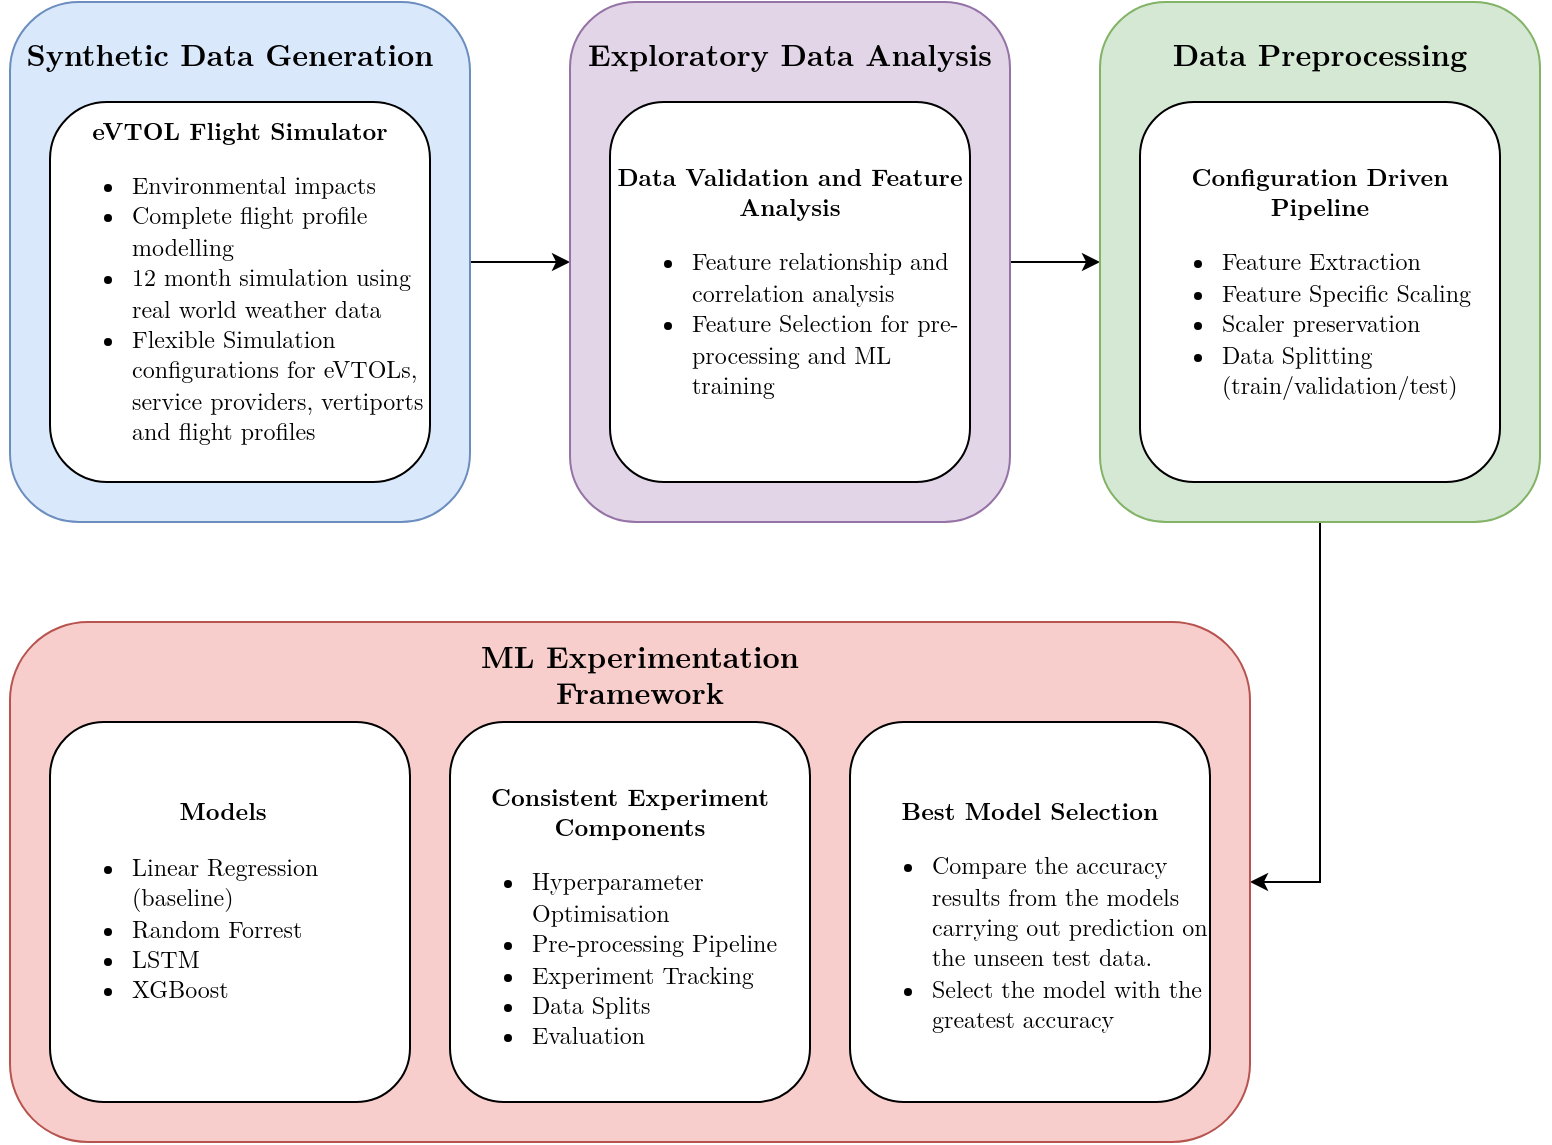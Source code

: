 <mxfile version="26.2.8">
  <diagram name="Page-1" id="vEMjjPuhtZ4TjiRQhsrf">
    <mxGraphModel dx="913" dy="428" grid="0" gridSize="10" guides="1" tooltips="1" connect="1" arrows="1" fold="1" page="0" pageScale="1" pageWidth="827" pageHeight="1169" math="0" shadow="0">
      <root>
        <mxCell id="0" />
        <mxCell id="1" parent="0" />
        <mxCell id="UzdbpfX2UmG2lxa-5q7h-55" style="edgeStyle=orthogonalEdgeStyle;rounded=0;orthogonalLoop=1;jettySize=auto;html=1;entryX=0;entryY=0.5;entryDx=0;entryDy=0;" parent="1" source="UzdbpfX2UmG2lxa-5q7h-28" target="UzdbpfX2UmG2lxa-5q7h-38" edge="1">
          <mxGeometry relative="1" as="geometry" />
        </mxCell>
        <mxCell id="UzdbpfX2UmG2lxa-5q7h-28" value="" style="rounded=1;whiteSpace=wrap;html=1;fillColor=#dae8fc;strokeColor=#6c8ebf;" parent="1" vertex="1">
          <mxGeometry x="660" y="610" width="230" height="260" as="geometry" />
        </mxCell>
        <mxCell id="UzdbpfX2UmG2lxa-5q7h-35" value="&lt;b&gt;&lt;font style=&quot;font-size: 15px;&quot;&gt;Synthetic Data Generation&lt;/font&gt;&lt;/b&gt;" style="text;html=1;align=center;verticalAlign=middle;whiteSpace=wrap;rounded=0;fontFamily=Latin Modern roman;fontSource=https%3A%2F%2Ffonts.googleapis.com%2Fcss%3Ffamily%3DLatin%2BModern%2Broman;" parent="1" vertex="1">
          <mxGeometry x="655" y="620" width="230" height="30" as="geometry" />
        </mxCell>
        <mxCell id="UzdbpfX2UmG2lxa-5q7h-37" value="&lt;div&gt;&lt;font data-font-src=&quot;https://fonts.googleapis.com/css?family=Latin+Modern+roman&quot; face=&quot;Latin Modern roman&quot;&gt;&lt;b&gt;eVTOL Flight Simulator&lt;/b&gt;&lt;/font&gt;&lt;/div&gt;&lt;div style=&quot;text-align: left;&quot;&gt;&lt;ul&gt;&lt;li&gt;&lt;font data-font-src=&quot;https://fonts.googleapis.com/css?family=Latin+Modern+roman&quot; face=&quot;Latin Modern roman&quot;&gt;Environmental impacts&lt;/font&gt;&lt;/li&gt;&lt;li&gt;&lt;font data-font-src=&quot;https://fonts.googleapis.com/css?family=Latin+Modern+roman&quot; face=&quot;Latin Modern roman&quot;&gt;Complete flight profile modelling&lt;/font&gt;&lt;/li&gt;&lt;li&gt;&lt;font data-font-src=&quot;https://fonts.googleapis.com/css?family=Latin+Modern+roman&quot; face=&quot;Latin Modern roman&quot;&gt;12 month simulation using real world weather data&lt;/font&gt;&lt;/li&gt;&lt;li&gt;&lt;font data-font-src=&quot;https://fonts.googleapis.com/css?family=Latin+Modern+roman&quot; face=&quot;Latin Modern roman&quot;&gt;Flexible Simulation configurations for eVTOLs, service providers, vertiports and flight profiles&lt;/font&gt;&lt;/li&gt;&lt;/ul&gt;&lt;/div&gt;" style="rounded=1;whiteSpace=wrap;html=1;align=center;" parent="1" vertex="1">
          <mxGeometry x="680" y="660" width="190" height="190" as="geometry" />
        </mxCell>
        <mxCell id="UzdbpfX2UmG2lxa-5q7h-56" style="edgeStyle=orthogonalEdgeStyle;rounded=0;orthogonalLoop=1;jettySize=auto;html=1;entryX=0;entryY=0.5;entryDx=0;entryDy=0;" parent="1" source="UzdbpfX2UmG2lxa-5q7h-38" target="UzdbpfX2UmG2lxa-5q7h-41" edge="1">
          <mxGeometry relative="1" as="geometry" />
        </mxCell>
        <mxCell id="UzdbpfX2UmG2lxa-5q7h-38" value="" style="rounded=1;whiteSpace=wrap;html=1;fillColor=#e1d5e7;strokeColor=#9673a6;" parent="1" vertex="1">
          <mxGeometry x="940" y="610" width="220" height="260" as="geometry" />
        </mxCell>
        <mxCell id="UzdbpfX2UmG2lxa-5q7h-39" value="&lt;b&gt;&lt;font style=&quot;font-size: 15px;&quot;&gt;Exploratory Data Analysis&lt;/font&gt;&lt;/b&gt;" style="text;html=1;align=center;verticalAlign=middle;whiteSpace=wrap;rounded=0;fontFamily=Latin Modern roman;fontSource=https%3A%2F%2Ffonts.googleapis.com%2Fcss%3Ffamily%3DLatin%2BModern%2Broman;" parent="1" vertex="1">
          <mxGeometry x="935" y="620" width="230" height="30" as="geometry" />
        </mxCell>
        <mxCell id="UzdbpfX2UmG2lxa-5q7h-40" value="&lt;div&gt;&lt;span style=&quot;background-color: transparent; color: light-dark(rgb(0, 0, 0), rgb(255, 255, 255)); text-align: left;&quot;&gt;&lt;font data-font-src=&quot;https://fonts.googleapis.com/css?family=Latin+Modern+roman&quot; face=&quot;Latin Modern roman&quot;&gt;&lt;b&gt;Data Validation and Feature Analysis&lt;/b&gt;&lt;/font&gt;&lt;/span&gt;&lt;/div&gt;&lt;div style=&quot;text-align: left;&quot;&gt;&lt;ul&gt;&lt;li&gt;&lt;font data-font-src=&quot;https://fonts.googleapis.com/css?family=Latin+Modern+roman&quot; face=&quot;Latin Modern roman&quot;&gt;Feature relationship and correlation analysis&lt;/font&gt;&lt;/li&gt;&lt;li&gt;&lt;font data-font-src=&quot;https://fonts.googleapis.com/css?family=Latin+Modern+roman&quot; face=&quot;Latin Modern roman&quot;&gt;Feature Selection for pre-processing and ML training&lt;/font&gt;&lt;/li&gt;&lt;/ul&gt;&lt;/div&gt;" style="rounded=1;whiteSpace=wrap;html=1;align=center;" parent="1" vertex="1">
          <mxGeometry x="960" y="660" width="180" height="190" as="geometry" />
        </mxCell>
        <mxCell id="UzdbpfX2UmG2lxa-5q7h-63" style="edgeStyle=orthogonalEdgeStyle;rounded=0;orthogonalLoop=1;jettySize=auto;html=1;entryX=1;entryY=0.5;entryDx=0;entryDy=0;" parent="1" source="UzdbpfX2UmG2lxa-5q7h-41" target="UzdbpfX2UmG2lxa-5q7h-44" edge="1">
          <mxGeometry relative="1" as="geometry" />
        </mxCell>
        <mxCell id="UzdbpfX2UmG2lxa-5q7h-41" value="" style="rounded=1;whiteSpace=wrap;html=1;fillColor=#d5e8d4;strokeColor=#82b366;" parent="1" vertex="1">
          <mxGeometry x="1205" y="610" width="220" height="260" as="geometry" />
        </mxCell>
        <mxCell id="UzdbpfX2UmG2lxa-5q7h-42" value="&lt;b&gt;&lt;font style=&quot;font-size: 15px;&quot;&gt;Data Preprocessing&lt;/font&gt;&lt;/b&gt;" style="text;html=1;align=center;verticalAlign=middle;whiteSpace=wrap;rounded=0;fontFamily=Latin Modern roman;fontSource=https%3A%2F%2Ffonts.googleapis.com%2Fcss%3Ffamily%3DLatin%2BModern%2Broman;" parent="1" vertex="1">
          <mxGeometry x="1200" y="620" width="230" height="30" as="geometry" />
        </mxCell>
        <mxCell id="UzdbpfX2UmG2lxa-5q7h-43" value="&lt;div style=&quot;&quot;&gt;&lt;font face=&quot;Latin Modern roman&quot;&gt;&lt;b&gt;Configuration Driven Pipeline&lt;/b&gt;&lt;/font&gt;&lt;/div&gt;&lt;div style=&quot;text-align: left;&quot;&gt;&lt;ul&gt;&lt;li&gt;&lt;font face=&quot;Latin Modern roman&quot;&gt;Feature Extraction&lt;/font&gt;&lt;/li&gt;&lt;li&gt;&lt;font face=&quot;Latin Modern roman&quot;&gt;Feature Specific Scaling&amp;nbsp;&lt;/font&gt;&lt;/li&gt;&lt;li&gt;&lt;font face=&quot;Latin Modern roman&quot;&gt;Scaler preservation&lt;/font&gt;&lt;/li&gt;&lt;li&gt;&lt;font face=&quot;Latin Modern roman&quot;&gt;Data Splitting (train/validation/test)&lt;/font&gt;&lt;/li&gt;&lt;/ul&gt;&lt;/div&gt;" style="rounded=1;whiteSpace=wrap;html=1;align=center;" parent="1" vertex="1">
          <mxGeometry x="1225" y="660" width="180" height="190" as="geometry" />
        </mxCell>
        <mxCell id="UzdbpfX2UmG2lxa-5q7h-44" value="" style="rounded=1;whiteSpace=wrap;html=1;fillColor=#f8cecc;strokeColor=#b85450;" parent="1" vertex="1">
          <mxGeometry x="660" y="920" width="620" height="260" as="geometry" />
        </mxCell>
        <mxCell id="UzdbpfX2UmG2lxa-5q7h-45" value="&lt;b&gt;&lt;font style=&quot;font-size: 15px;&quot;&gt;ML Experimentation Framework&lt;/font&gt;&lt;/b&gt;" style="text;html=1;align=center;verticalAlign=middle;whiteSpace=wrap;rounded=0;fontFamily=Latin Modern roman;fontSource=https%3A%2F%2Ffonts.googleapis.com%2Fcss%3Ffamily%3DLatin%2BModern%2Broman;" parent="1" vertex="1">
          <mxGeometry x="860" y="930" width="230" height="30" as="geometry" />
        </mxCell>
        <mxCell id="UzdbpfX2UmG2lxa-5q7h-46" value="&lt;div style=&quot;&quot;&gt;&lt;div style=&quot;text-align: left;&quot;&gt;&lt;div style=&quot;text-align: center;&quot;&gt;&lt;span style=&quot;font-family: &amp;quot;Latin Modern roman&amp;quot;; text-align: left; background-color: transparent; color: light-dark(rgb(0, 0, 0), rgb(255, 255, 255));&quot;&gt;&lt;b&gt;Models&amp;nbsp;&lt;/b&gt;&lt;/span&gt;&lt;/div&gt;&lt;div&gt;&lt;ul&gt;&lt;li&gt;&lt;font face=&quot;Latin Modern roman&quot;&gt;Linear Regression (baseline)&lt;/font&gt;&lt;/li&gt;&lt;li&gt;&lt;font face=&quot;Latin Modern roman&quot;&gt;Random Forrest&lt;/font&gt;&lt;/li&gt;&lt;li&gt;&lt;font face=&quot;Latin Modern roman&quot;&gt;LSTM&lt;/font&gt;&lt;/li&gt;&lt;li&gt;&lt;font face=&quot;Latin Modern roman&quot;&gt;XGBoost&lt;/font&gt;&lt;/li&gt;&lt;/ul&gt;&lt;/div&gt;&lt;/div&gt;&lt;/div&gt;" style="rounded=1;whiteSpace=wrap;html=1;align=center;" parent="1" vertex="1">
          <mxGeometry x="680" y="970" width="180" height="190" as="geometry" />
        </mxCell>
        <mxCell id="UzdbpfX2UmG2lxa-5q7h-53" value="&lt;div style=&quot;&quot;&gt;&lt;div style=&quot;text-align: left;&quot;&gt;&lt;div style=&quot;text-align: center;&quot;&gt;&lt;font data-font-src=&quot;https://fonts.googleapis.com/css?family=Latin+Modern+roman&quot; face=&quot;Latin Modern roman&quot;&gt;&lt;br&gt;&lt;/font&gt;&lt;/div&gt;&lt;div&gt;&lt;div style=&quot;text-align: center;&quot;&gt;&lt;span style=&quot;text-align: left; background-color: transparent; color: light-dark(rgb(0, 0, 0), rgb(255, 255, 255));&quot;&gt;&lt;b&gt;&lt;font data-font-src=&quot;https://fonts.googleapis.com/css?family=Latin+Modern+roman&quot; face=&quot;Latin Modern roman&quot;&gt;Consistent Experiment Components&lt;/font&gt;&lt;/b&gt;&lt;/span&gt;&lt;/div&gt;&lt;div&gt;&lt;ul&gt;&lt;li&gt;&lt;font data-font-src=&quot;https://fonts.googleapis.com/css?family=Latin+Modern+roman&quot; face=&quot;Latin Modern roman&quot;&gt;Hyperparameter Optimisation&lt;/font&gt;&lt;/li&gt;&lt;li&gt;&lt;font data-font-src=&quot;https://fonts.googleapis.com/css?family=Latin+Modern+roman&quot; face=&quot;Latin Modern roman&quot;&gt;Pre-processing Pipeline&lt;/font&gt;&lt;/li&gt;&lt;li&gt;&lt;font data-font-src=&quot;https://fonts.googleapis.com/css?family=Latin+Modern+roman&quot; face=&quot;Latin Modern roman&quot;&gt;Experiment Tracking&lt;/font&gt;&lt;/li&gt;&lt;li&gt;&lt;font data-font-src=&quot;https://fonts.googleapis.com/css?family=Latin+Modern+roman&quot; face=&quot;Latin Modern roman&quot;&gt;Data Splits&lt;/font&gt;&lt;/li&gt;&lt;li&gt;&lt;font data-font-src=&quot;https://fonts.googleapis.com/css?family=Latin+Modern+roman&quot; face=&quot;Latin Modern roman&quot;&gt;Evaluation&amp;nbsp;&lt;/font&gt;&lt;/li&gt;&lt;/ul&gt;&lt;/div&gt;&lt;/div&gt;&lt;/div&gt;&lt;/div&gt;" style="rounded=1;whiteSpace=wrap;html=1;align=center;" parent="1" vertex="1">
          <mxGeometry x="880" y="970" width="180" height="190" as="geometry" />
        </mxCell>
        <mxCell id="UzdbpfX2UmG2lxa-5q7h-57" value="&lt;div style=&quot;&quot;&gt;&lt;div style=&quot;text-align: left;&quot;&gt;&lt;div style=&quot;text-align: center;&quot;&gt;&lt;br&gt;&lt;/div&gt;&lt;div&gt;&lt;div style=&quot;text-align: center;&quot;&gt;&lt;font face=&quot;Latin Modern roman&quot;&gt;&lt;b&gt;Best Model Selection&lt;/b&gt;&lt;/font&gt;&lt;/div&gt;&lt;div&gt;&lt;ul&gt;&lt;li&gt;&lt;font data-font-src=&quot;https://fonts.googleapis.com/css?family=Latin+Modern+roman&quot; face=&quot;Latin Modern roman&quot;&gt;Compare the accuracy results from the models carrying out prediction on the unseen test data.&lt;/font&gt;&lt;/li&gt;&lt;li&gt;&lt;font data-font-src=&quot;https://fonts.googleapis.com/css?family=Latin+Modern+roman&quot; face=&quot;Latin Modern roman&quot;&gt;Select the model with the greatest accuracy&lt;/font&gt;&lt;/li&gt;&lt;/ul&gt;&lt;/div&gt;&lt;/div&gt;&lt;/div&gt;&lt;/div&gt;" style="rounded=1;whiteSpace=wrap;html=1;align=center;" parent="1" vertex="1">
          <mxGeometry x="1080" y="970" width="180" height="190" as="geometry" />
        </mxCell>
      </root>
    </mxGraphModel>
  </diagram>
</mxfile>
